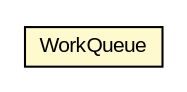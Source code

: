 #!/usr/local/bin/dot
#
# Class diagram 
# Generated by UMLGraph version 5.3 (http://www.umlgraph.org/)
#

digraph G {
	edge [fontname="arial",fontsize=10,labelfontname="arial",labelfontsize=10];
	node [fontname="arial",fontsize=10,shape=plaintext];
	nodesep=0.25;
	ranksep=0.5;
	// context.arch.logging.WorkQueue
	c118594 [label=<<table title="context.arch.logging.WorkQueue" border="0" cellborder="1" cellspacing="0" cellpadding="2" port="p" bgcolor="lemonChiffon" href="./WorkQueue.html">
		<tr><td><table border="0" cellspacing="0" cellpadding="1">
<tr><td align="center" balign="center"> WorkQueue </td></tr>
		</table></td></tr>
		</table>>, fontname="arial", fontcolor="black", fontsize=10.0];
}

